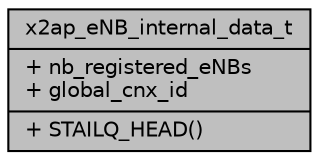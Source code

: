 digraph "x2ap_eNB_internal_data_t"
{
 // LATEX_PDF_SIZE
  edge [fontname="Helvetica",fontsize="10",labelfontname="Helvetica",labelfontsize="10"];
  node [fontname="Helvetica",fontsize="10",shape=record];
  Node1 [label="{x2ap_eNB_internal_data_t\n|+ nb_registered_eNBs\l+ global_cnx_id\l|+ STAILQ_HEAD()\l}",height=0.2,width=0.4,color="black", fillcolor="grey75", style="filled", fontcolor="black",tooltip=" "];
}
